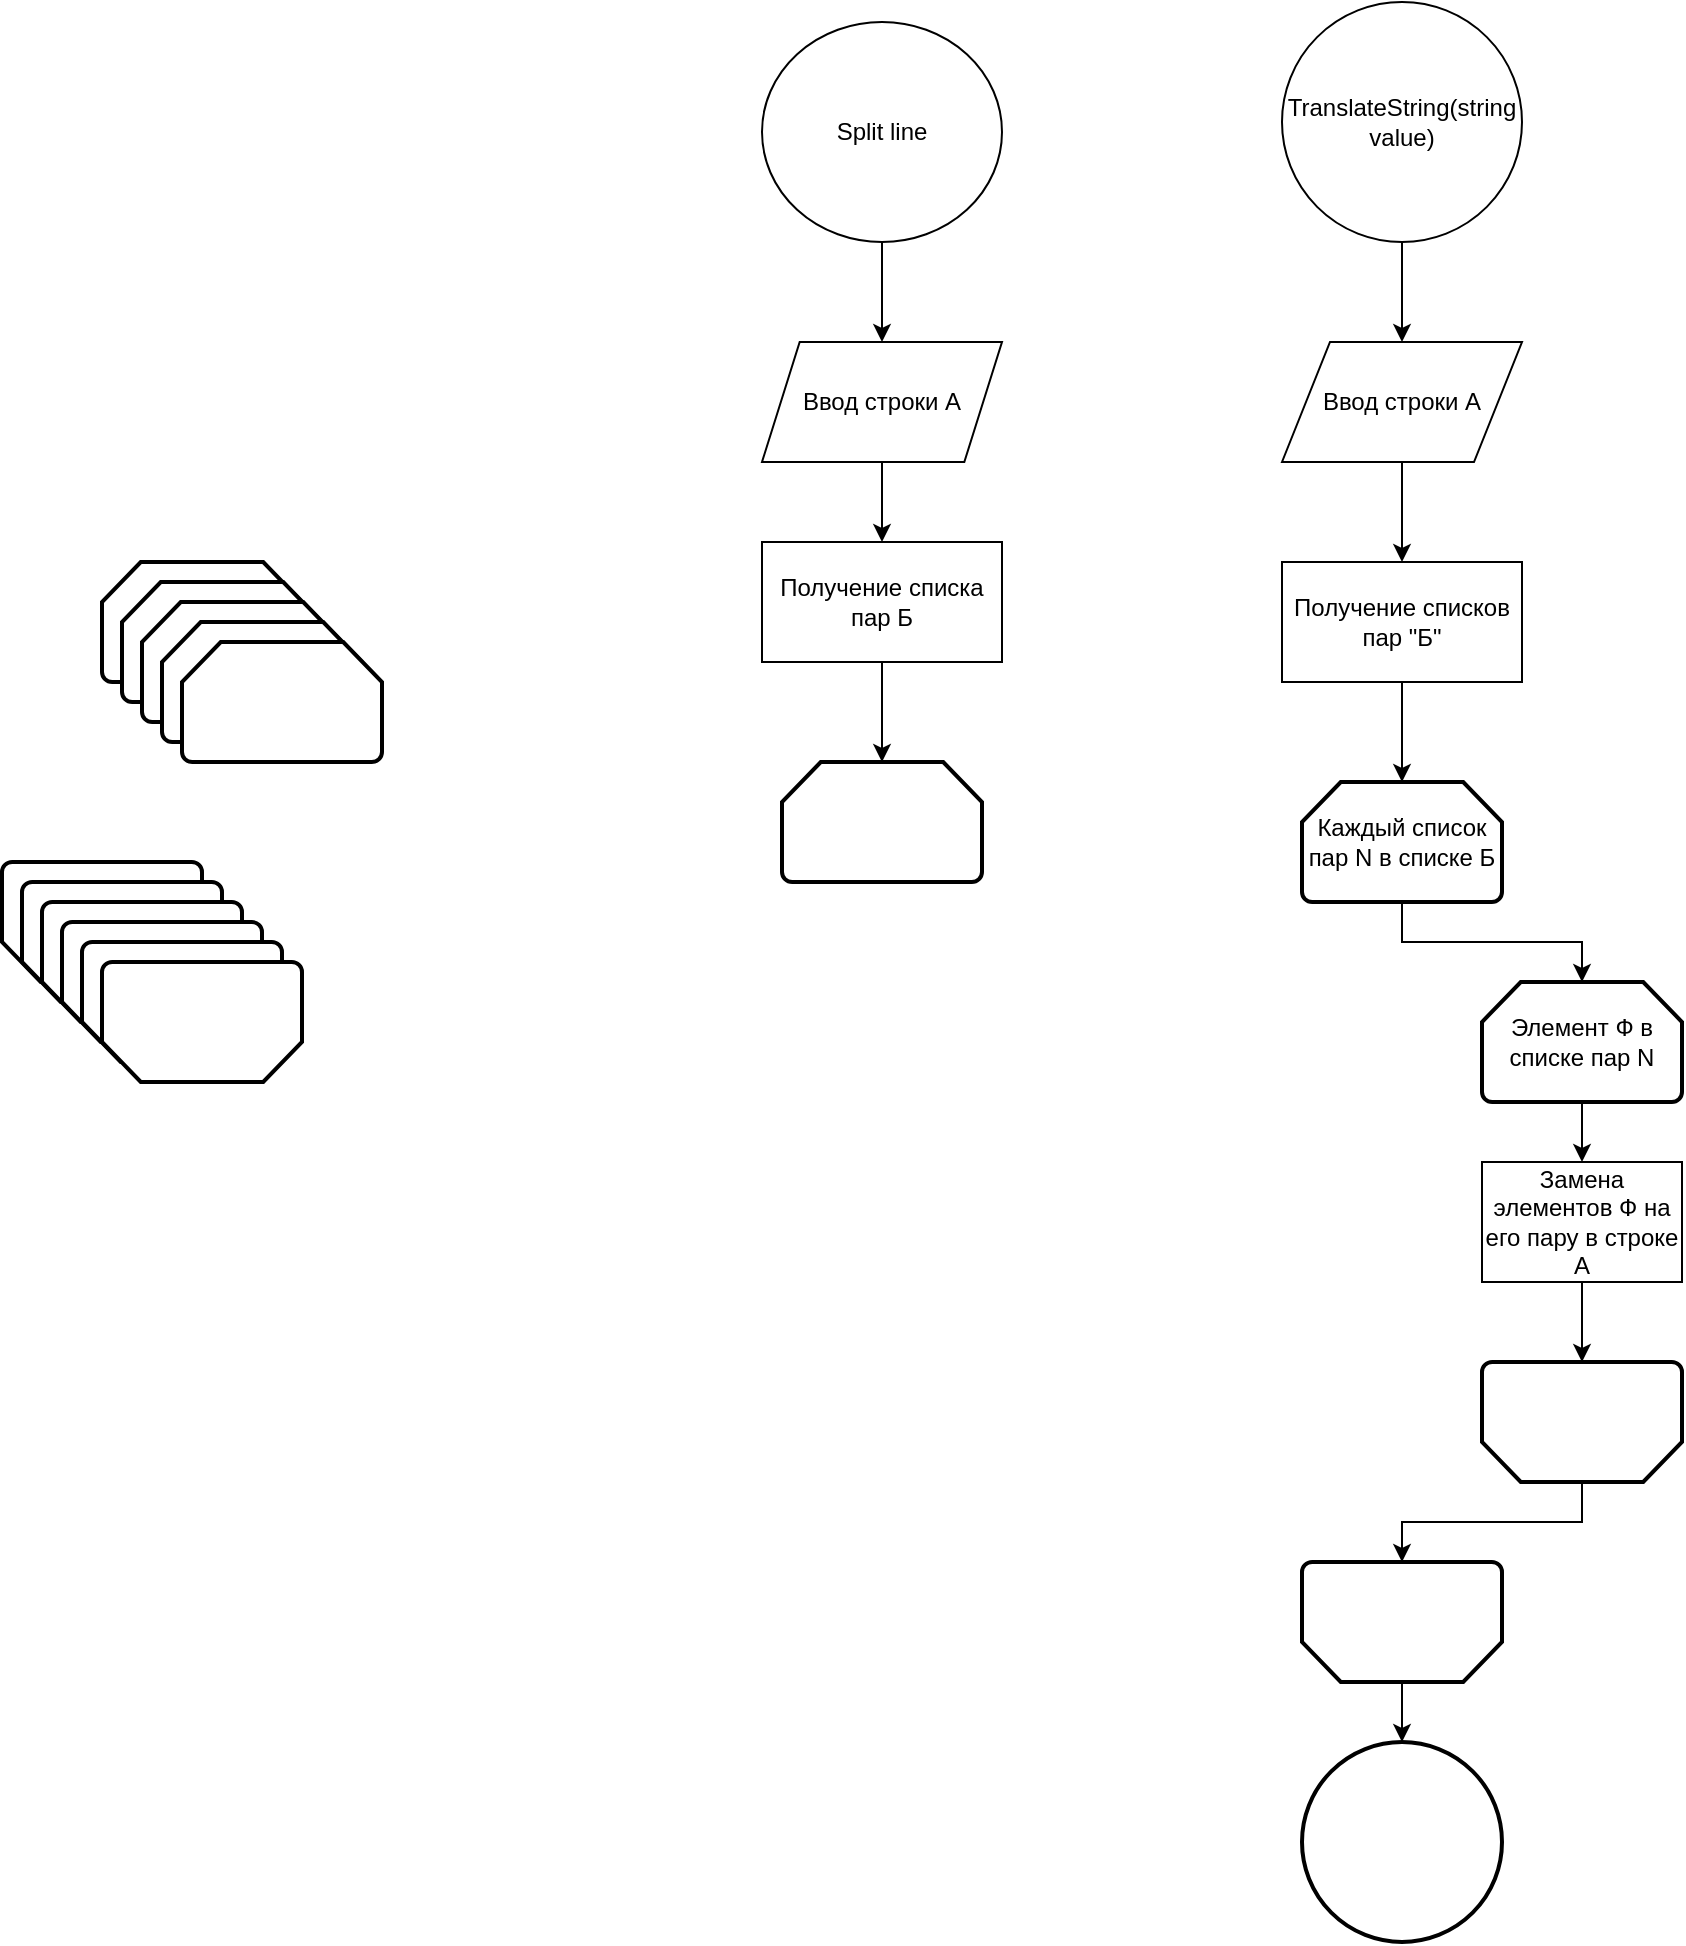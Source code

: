 <mxfile version="12.9.13" type="device"><diagram id="FFZR03NttDl84Wd_XqCP" name="Работа класса Транслятора"><mxGraphModel dx="2012" dy="685" grid="1" gridSize="10" guides="1" tooltips="1" connect="1" arrows="1" fold="1" page="1" pageScale="1" pageWidth="827" pageHeight="1169" math="0" shadow="0"><root><mxCell id="0"/><mxCell id="1" parent="0"/><mxCell id="nOr7dyCIDr_pxDwS_1x2-2" value="TranslateString(string value)" style="ellipse;whiteSpace=wrap;html=1;aspect=fixed;" parent="1" vertex="1"><mxGeometry x="360" y="10" width="120" height="120" as="geometry"/></mxCell><mxCell id="nOr7dyCIDr_pxDwS_1x2-4" value="" style="endArrow=classic;html=1;" parent="1" source="nOr7dyCIDr_pxDwS_1x2-2" target="Cs_wPoELoztlWMoQVbdc-1" edge="1"><mxGeometry width="50" height="50" relative="1" as="geometry"><mxPoint x="400" y="240" as="sourcePoint"/><mxPoint x="428.5" y="240" as="targetPoint"/></mxGeometry></mxCell><mxCell id="nOr7dyCIDr_pxDwS_1x2-5" value="Получение списков пар &quot;Б&quot;" style="rounded=0;whiteSpace=wrap;html=1;" parent="1" vertex="1"><mxGeometry x="360" y="290" width="120" height="60" as="geometry"/></mxCell><mxCell id="nOr7dyCIDr_pxDwS_1x2-6" value="" style="endArrow=classic;html=1;" parent="1" source="Cs_wPoELoztlWMoQVbdc-1" target="nOr7dyCIDr_pxDwS_1x2-5" edge="1"><mxGeometry width="50" height="50" relative="1" as="geometry"><mxPoint x="433.75" y="300" as="sourcePoint"/><mxPoint x="460" y="190" as="targetPoint"/></mxGeometry></mxCell><mxCell id="Cs_wPoELoztlWMoQVbdc-1" value="Ввод строки А" style="shape=parallelogram;perimeter=parallelogramPerimeter;whiteSpace=wrap;html=1;" parent="1" vertex="1"><mxGeometry x="360" y="180" width="120" height="60" as="geometry"/></mxCell><mxCell id="Cs_wPoELoztlWMoQVbdc-9" style="edgeStyle=orthogonalEdgeStyle;rounded=0;orthogonalLoop=1;jettySize=auto;html=1;" parent="1" source="Cs_wPoELoztlWMoQVbdc-3" target="Cs_wPoELoztlWMoQVbdc-7" edge="1"><mxGeometry relative="1" as="geometry"/></mxCell><mxCell id="Cs_wPoELoztlWMoQVbdc-3" value="Каждый список пар N в списке Б" style="strokeWidth=2;html=1;shape=mxgraph.flowchart.loop_limit;whiteSpace=wrap;" parent="1" vertex="1"><mxGeometry x="370" y="400" width="100" height="60" as="geometry"/></mxCell><mxCell id="Cs_wPoELoztlWMoQVbdc-5" value="" style="endArrow=classic;html=1;" parent="1" source="nOr7dyCIDr_pxDwS_1x2-5" target="Cs_wPoELoztlWMoQVbdc-3" edge="1"><mxGeometry width="50" height="50" relative="1" as="geometry"><mxPoint x="380" y="350" as="sourcePoint"/><mxPoint x="430" y="300" as="targetPoint"/></mxGeometry></mxCell><mxCell id="Cs_wPoELoztlWMoQVbdc-15" style="edgeStyle=orthogonalEdgeStyle;rounded=0;orthogonalLoop=1;jettySize=auto;html=1;" parent="1" source="Cs_wPoELoztlWMoQVbdc-6" target="Cs_wPoELoztlWMoQVbdc-16" edge="1"><mxGeometry relative="1" as="geometry"><mxPoint x="420" y="890" as="targetPoint"/></mxGeometry></mxCell><mxCell id="Cs_wPoELoztlWMoQVbdc-6" value="" style="strokeWidth=2;html=1;shape=mxgraph.flowchart.loop_limit;whiteSpace=wrap;rotation=-180;" parent="1" vertex="1"><mxGeometry x="370" y="790" width="100" height="60" as="geometry"/></mxCell><mxCell id="Cs_wPoELoztlWMoQVbdc-13" style="edgeStyle=orthogonalEdgeStyle;rounded=0;orthogonalLoop=1;jettySize=auto;html=1;" parent="1" source="Cs_wPoELoztlWMoQVbdc-7" target="Cs_wPoELoztlWMoQVbdc-11" edge="1"><mxGeometry relative="1" as="geometry"/></mxCell><mxCell id="Cs_wPoELoztlWMoQVbdc-7" value="Элемент Ф в списке пар N" style="strokeWidth=2;html=1;shape=mxgraph.flowchart.loop_limit;whiteSpace=wrap;" parent="1" vertex="1"><mxGeometry x="460" y="500" width="100" height="60" as="geometry"/></mxCell><mxCell id="Cs_wPoELoztlWMoQVbdc-10" style="edgeStyle=orthogonalEdgeStyle;rounded=0;orthogonalLoop=1;jettySize=auto;html=1;" parent="1" source="Cs_wPoELoztlWMoQVbdc-8" target="Cs_wPoELoztlWMoQVbdc-6" edge="1"><mxGeometry relative="1" as="geometry"/></mxCell><mxCell id="Cs_wPoELoztlWMoQVbdc-8" value="" style="strokeWidth=2;html=1;shape=mxgraph.flowchart.loop_limit;whiteSpace=wrap;rotation=-180;" parent="1" vertex="1"><mxGeometry x="460" y="690" width="100" height="60" as="geometry"/></mxCell><mxCell id="Cs_wPoELoztlWMoQVbdc-14" style="edgeStyle=orthogonalEdgeStyle;rounded=0;orthogonalLoop=1;jettySize=auto;html=1;" parent="1" source="Cs_wPoELoztlWMoQVbdc-11" target="Cs_wPoELoztlWMoQVbdc-8" edge="1"><mxGeometry relative="1" as="geometry"/></mxCell><mxCell id="Cs_wPoELoztlWMoQVbdc-11" value="Замена элементов Ф на его пару в строке А" style="rounded=0;whiteSpace=wrap;html=1;" parent="1" vertex="1"><mxGeometry x="460" y="590" width="100" height="60" as="geometry"/></mxCell><mxCell id="Cs_wPoELoztlWMoQVbdc-16" value="" style="strokeWidth=2;html=1;shape=mxgraph.flowchart.start_2;whiteSpace=wrap;" parent="1" vertex="1"><mxGeometry x="370" y="880" width="100" height="100" as="geometry"/></mxCell><mxCell id="P0wO5PtUTDQS9Q9vRTwK-3" value="Split line" style="ellipse;whiteSpace=wrap;html=1;" vertex="1" parent="1"><mxGeometry x="100" y="20" width="120" height="110" as="geometry"/></mxCell><mxCell id="P0wO5PtUTDQS9Q9vRTwK-5" value="Ввод строки А" style="shape=parallelogram;perimeter=parallelogramPerimeter;whiteSpace=wrap;html=1;size=0.157;" vertex="1" parent="1"><mxGeometry x="100" y="180" width="120" height="60" as="geometry"/></mxCell><mxCell id="P0wO5PtUTDQS9Q9vRTwK-6" value="" style="endArrow=classic;html=1;" edge="1" parent="1" source="P0wO5PtUTDQS9Q9vRTwK-3" target="P0wO5PtUTDQS9Q9vRTwK-5"><mxGeometry width="50" height="50" relative="1" as="geometry"><mxPoint x="140" y="280" as="sourcePoint"/><mxPoint x="190" y="230" as="targetPoint"/></mxGeometry></mxCell><mxCell id="P0wO5PtUTDQS9Q9vRTwK-26" style="edgeStyle=orthogonalEdgeStyle;rounded=0;orthogonalLoop=1;jettySize=auto;html=1;" edge="1" parent="1" source="P0wO5PtUTDQS9Q9vRTwK-7" target="P0wO5PtUTDQS9Q9vRTwK-19"><mxGeometry relative="1" as="geometry"/></mxCell><mxCell id="P0wO5PtUTDQS9Q9vRTwK-7" value="Получение списка пар Б" style="rounded=0;whiteSpace=wrap;html=1;" vertex="1" parent="1"><mxGeometry x="100" y="280" width="120" height="60" as="geometry"/></mxCell><mxCell id="P0wO5PtUTDQS9Q9vRTwK-8" value="" style="endArrow=classic;html=1;" edge="1" parent="1" source="P0wO5PtUTDQS9Q9vRTwK-5" target="P0wO5PtUTDQS9Q9vRTwK-7"><mxGeometry width="50" height="50" relative="1" as="geometry"><mxPoint x="140" y="370" as="sourcePoint"/><mxPoint x="190" y="320" as="targetPoint"/></mxGeometry></mxCell><mxCell id="P0wO5PtUTDQS9Q9vRTwK-10" value="" style="strokeWidth=2;html=1;shape=mxgraph.flowchart.loop_limit;whiteSpace=wrap;" vertex="1" parent="1"><mxGeometry x="-230" y="290" width="100" height="60" as="geometry"/></mxCell><mxCell id="P0wO5PtUTDQS9Q9vRTwK-15" value="" style="strokeWidth=2;html=1;shape=mxgraph.flowchart.loop_limit;whiteSpace=wrap;" vertex="1" parent="1"><mxGeometry x="-220" y="300" width="100" height="60" as="geometry"/></mxCell><mxCell id="P0wO5PtUTDQS9Q9vRTwK-16" value="" style="strokeWidth=2;html=1;shape=mxgraph.flowchart.loop_limit;whiteSpace=wrap;" vertex="1" parent="1"><mxGeometry x="-210" y="310" width="100" height="60" as="geometry"/></mxCell><mxCell id="P0wO5PtUTDQS9Q9vRTwK-17" value="" style="strokeWidth=2;html=1;shape=mxgraph.flowchart.loop_limit;whiteSpace=wrap;" vertex="1" parent="1"><mxGeometry x="-200" y="320" width="100" height="60" as="geometry"/></mxCell><mxCell id="P0wO5PtUTDQS9Q9vRTwK-18" value="" style="strokeWidth=2;html=1;shape=mxgraph.flowchart.loop_limit;whiteSpace=wrap;" vertex="1" parent="1"><mxGeometry x="-190" y="330" width="100" height="60" as="geometry"/></mxCell><mxCell id="P0wO5PtUTDQS9Q9vRTwK-19" value="" style="strokeWidth=2;html=1;shape=mxgraph.flowchart.loop_limit;whiteSpace=wrap;" vertex="1" parent="1"><mxGeometry x="110" y="390" width="100" height="60" as="geometry"/></mxCell><mxCell id="P0wO5PtUTDQS9Q9vRTwK-20" value="" style="strokeWidth=2;html=1;shape=mxgraph.flowchart.loop_limit;whiteSpace=wrap;rotation=-180;" vertex="1" parent="1"><mxGeometry x="-280" y="440" width="100" height="60" as="geometry"/></mxCell><mxCell id="P0wO5PtUTDQS9Q9vRTwK-21" value="" style="strokeWidth=2;html=1;shape=mxgraph.flowchart.loop_limit;whiteSpace=wrap;rotation=-180;" vertex="1" parent="1"><mxGeometry x="-270" y="450" width="100" height="60" as="geometry"/></mxCell><mxCell id="P0wO5PtUTDQS9Q9vRTwK-22" value="" style="strokeWidth=2;html=1;shape=mxgraph.flowchart.loop_limit;whiteSpace=wrap;rotation=-180;" vertex="1" parent="1"><mxGeometry x="-260" y="460" width="100" height="60" as="geometry"/></mxCell><mxCell id="P0wO5PtUTDQS9Q9vRTwK-23" value="" style="strokeWidth=2;html=1;shape=mxgraph.flowchart.loop_limit;whiteSpace=wrap;rotation=-180;" vertex="1" parent="1"><mxGeometry x="-250" y="470" width="100" height="60" as="geometry"/></mxCell><mxCell id="P0wO5PtUTDQS9Q9vRTwK-24" value="" style="strokeWidth=2;html=1;shape=mxgraph.flowchart.loop_limit;whiteSpace=wrap;rotation=-180;" vertex="1" parent="1"><mxGeometry x="-240" y="480" width="100" height="60" as="geometry"/></mxCell><mxCell id="P0wO5PtUTDQS9Q9vRTwK-25" value="" style="strokeWidth=2;html=1;shape=mxgraph.flowchart.loop_limit;whiteSpace=wrap;rotation=-180;" vertex="1" parent="1"><mxGeometry x="-230" y="490" width="100" height="60" as="geometry"/></mxCell></root></mxGraphModel></diagram></mxfile>